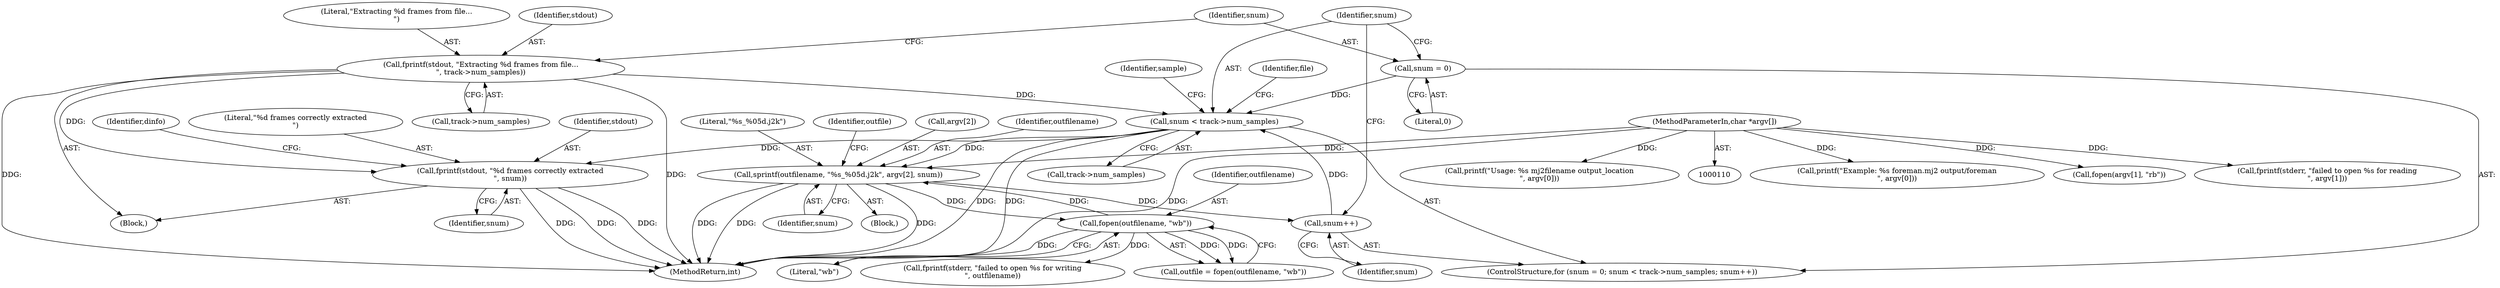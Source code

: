digraph "0_openjpeg_6d8c0c06ee32dc03ba80acd48334e98728e56cf5@API" {
"1000331" [label="(Call,fprintf(stdout, \"%d frames correctly extracted\n\", snum))"];
"1000241" [label="(Call,fprintf(stdout, \"Extracting %d frames from file...\n\", track->num_samples))"];
"1000251" [label="(Call,snum < track->num_samples)"];
"1000256" [label="(Call,snum++)"];
"1000294" [label="(Call,sprintf(outfilename, \"%s_%05d.j2k\", argv[2], snum))"];
"1000303" [label="(Call,fopen(outfilename, \"wb\"))"];
"1000112" [label="(MethodParameterIn,char *argv[])"];
"1000248" [label="(Call,snum = 0)"];
"1000257" [label="(Identifier,snum)"];
"1000296" [label="(Literal,\"%s_%05d.j2k\")"];
"1000302" [label="(Identifier,outfile)"];
"1000244" [label="(Call,track->num_samples)"];
"1000253" [label="(Call,track->num_samples)"];
"1000258" [label="(Block,)"];
"1000251" [label="(Call,snum < track->num_samples)"];
"1000297" [label="(Call,argv[2])"];
"1000336" [label="(Identifier,dinfo)"];
"1000303" [label="(Call,fopen(outfilename, \"wb\"))"];
"1000304" [label="(Identifier,outfilename)"];
"1000136" [label="(Call,printf(\"Example: %s foreman.mj2 output/foreman\n\", argv[0]))"];
"1000300" [label="(Identifier,snum)"];
"1000112" [label="(MethodParameterIn,char *argv[])"];
"1000334" [label="(Identifier,snum)"];
"1000310" [label="(Call,fprintf(stderr, \"failed to open %s for writing\n\", outfilename))"];
"1000145" [label="(Call,fopen(argv[1], \"rb\"))"];
"1000250" [label="(Literal,0)"];
"1000346" [label="(MethodReturn,int)"];
"1000248" [label="(Call,snum = 0)"];
"1000154" [label="(Call,fprintf(stderr, \"failed to open %s for reading\n\", argv[1]))"];
"1000241" [label="(Call,fprintf(stdout, \"Extracting %d frames from file...\n\", track->num_samples))"];
"1000330" [label="(Identifier,file)"];
"1000295" [label="(Identifier,outfilename)"];
"1000333" [label="(Literal,\"%d frames correctly extracted\n\")"];
"1000260" [label="(Identifier,sample)"];
"1000113" [label="(Block,)"];
"1000256" [label="(Call,snum++)"];
"1000252" [label="(Identifier,snum)"];
"1000242" [label="(Identifier,stdout)"];
"1000301" [label="(Call,outfile = fopen(outfilename, \"wb\"))"];
"1000332" [label="(Identifier,stdout)"];
"1000331" [label="(Call,fprintf(stdout, \"%d frames correctly extracted\n\", snum))"];
"1000294" [label="(Call,sprintf(outfilename, \"%s_%05d.j2k\", argv[2], snum))"];
"1000243" [label="(Literal,\"Extracting %d frames from file...\n\")"];
"1000305" [label="(Literal,\"wb\")"];
"1000247" [label="(ControlStructure,for (snum = 0; snum < track->num_samples; snum++))"];
"1000249" [label="(Identifier,snum)"];
"1000131" [label="(Call,printf(\"Usage: %s mj2filename output_location\n\", argv[0]))"];
"1000331" -> "1000113"  [label="AST: "];
"1000331" -> "1000334"  [label="CFG: "];
"1000332" -> "1000331"  [label="AST: "];
"1000333" -> "1000331"  [label="AST: "];
"1000334" -> "1000331"  [label="AST: "];
"1000336" -> "1000331"  [label="CFG: "];
"1000331" -> "1000346"  [label="DDG: "];
"1000331" -> "1000346"  [label="DDG: "];
"1000331" -> "1000346"  [label="DDG: "];
"1000241" -> "1000331"  [label="DDG: "];
"1000251" -> "1000331"  [label="DDG: "];
"1000241" -> "1000113"  [label="AST: "];
"1000241" -> "1000244"  [label="CFG: "];
"1000242" -> "1000241"  [label="AST: "];
"1000243" -> "1000241"  [label="AST: "];
"1000244" -> "1000241"  [label="AST: "];
"1000249" -> "1000241"  [label="CFG: "];
"1000241" -> "1000346"  [label="DDG: "];
"1000241" -> "1000346"  [label="DDG: "];
"1000241" -> "1000251"  [label="DDG: "];
"1000251" -> "1000247"  [label="AST: "];
"1000251" -> "1000253"  [label="CFG: "];
"1000252" -> "1000251"  [label="AST: "];
"1000253" -> "1000251"  [label="AST: "];
"1000260" -> "1000251"  [label="CFG: "];
"1000330" -> "1000251"  [label="CFG: "];
"1000251" -> "1000346"  [label="DDG: "];
"1000251" -> "1000346"  [label="DDG: "];
"1000256" -> "1000251"  [label="DDG: "];
"1000248" -> "1000251"  [label="DDG: "];
"1000251" -> "1000294"  [label="DDG: "];
"1000256" -> "1000247"  [label="AST: "];
"1000256" -> "1000257"  [label="CFG: "];
"1000257" -> "1000256"  [label="AST: "];
"1000252" -> "1000256"  [label="CFG: "];
"1000294" -> "1000256"  [label="DDG: "];
"1000294" -> "1000258"  [label="AST: "];
"1000294" -> "1000300"  [label="CFG: "];
"1000295" -> "1000294"  [label="AST: "];
"1000296" -> "1000294"  [label="AST: "];
"1000297" -> "1000294"  [label="AST: "];
"1000300" -> "1000294"  [label="AST: "];
"1000302" -> "1000294"  [label="CFG: "];
"1000294" -> "1000346"  [label="DDG: "];
"1000294" -> "1000346"  [label="DDG: "];
"1000294" -> "1000346"  [label="DDG: "];
"1000303" -> "1000294"  [label="DDG: "];
"1000112" -> "1000294"  [label="DDG: "];
"1000294" -> "1000303"  [label="DDG: "];
"1000303" -> "1000301"  [label="AST: "];
"1000303" -> "1000305"  [label="CFG: "];
"1000304" -> "1000303"  [label="AST: "];
"1000305" -> "1000303"  [label="AST: "];
"1000301" -> "1000303"  [label="CFG: "];
"1000303" -> "1000346"  [label="DDG: "];
"1000303" -> "1000301"  [label="DDG: "];
"1000303" -> "1000301"  [label="DDG: "];
"1000303" -> "1000310"  [label="DDG: "];
"1000112" -> "1000110"  [label="AST: "];
"1000112" -> "1000346"  [label="DDG: "];
"1000112" -> "1000131"  [label="DDG: "];
"1000112" -> "1000136"  [label="DDG: "];
"1000112" -> "1000145"  [label="DDG: "];
"1000112" -> "1000154"  [label="DDG: "];
"1000248" -> "1000247"  [label="AST: "];
"1000248" -> "1000250"  [label="CFG: "];
"1000249" -> "1000248"  [label="AST: "];
"1000250" -> "1000248"  [label="AST: "];
"1000252" -> "1000248"  [label="CFG: "];
}
